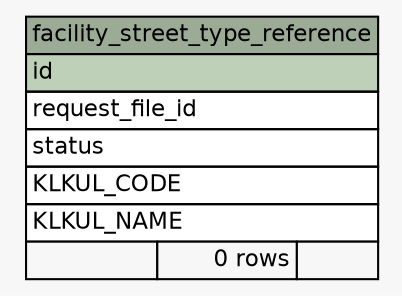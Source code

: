 // dot 2.28.0 on Windows 7 6.1
// SchemaSpy rev 590
digraph "facility_street_type_reference" {
  graph [
    rankdir="RL"
    bgcolor="#f7f7f7"
    nodesep="0.18"
    ranksep="0.46"
    fontname="Helvetica"
    fontsize="11"
  ];
  node [
    fontname="Helvetica"
    fontsize="11"
    shape="plaintext"
  ];
  edge [
    arrowsize="0.8"
  ];
  "facility_street_type_reference" [
    label=<
    <TABLE BORDER="0" CELLBORDER="1" CELLSPACING="0" BGCOLOR="#ffffff">
      <TR><TD COLSPAN="3" BGCOLOR="#9bab96" ALIGN="CENTER">facility_street_type_reference</TD></TR>
      <TR><TD PORT="id" COLSPAN="3" BGCOLOR="#bed1b8" ALIGN="LEFT">id</TD></TR>
      <TR><TD PORT="request_file_id" COLSPAN="3" ALIGN="LEFT">request_file_id</TD></TR>
      <TR><TD PORT="status" COLSPAN="3" ALIGN="LEFT">status</TD></TR>
      <TR><TD PORT="KLKUL_CODE" COLSPAN="3" ALIGN="LEFT">KLKUL_CODE</TD></TR>
      <TR><TD PORT="KLKUL_NAME" COLSPAN="3" ALIGN="LEFT">KLKUL_NAME</TD></TR>
      <TR><TD ALIGN="LEFT" BGCOLOR="#f7f7f7">  </TD><TD ALIGN="RIGHT" BGCOLOR="#f7f7f7">0 rows</TD><TD ALIGN="RIGHT" BGCOLOR="#f7f7f7">  </TD></TR>
    </TABLE>>
    URL="tables/facility_street_type_reference.html"
    tooltip="facility_street_type_reference"
  ];
}

